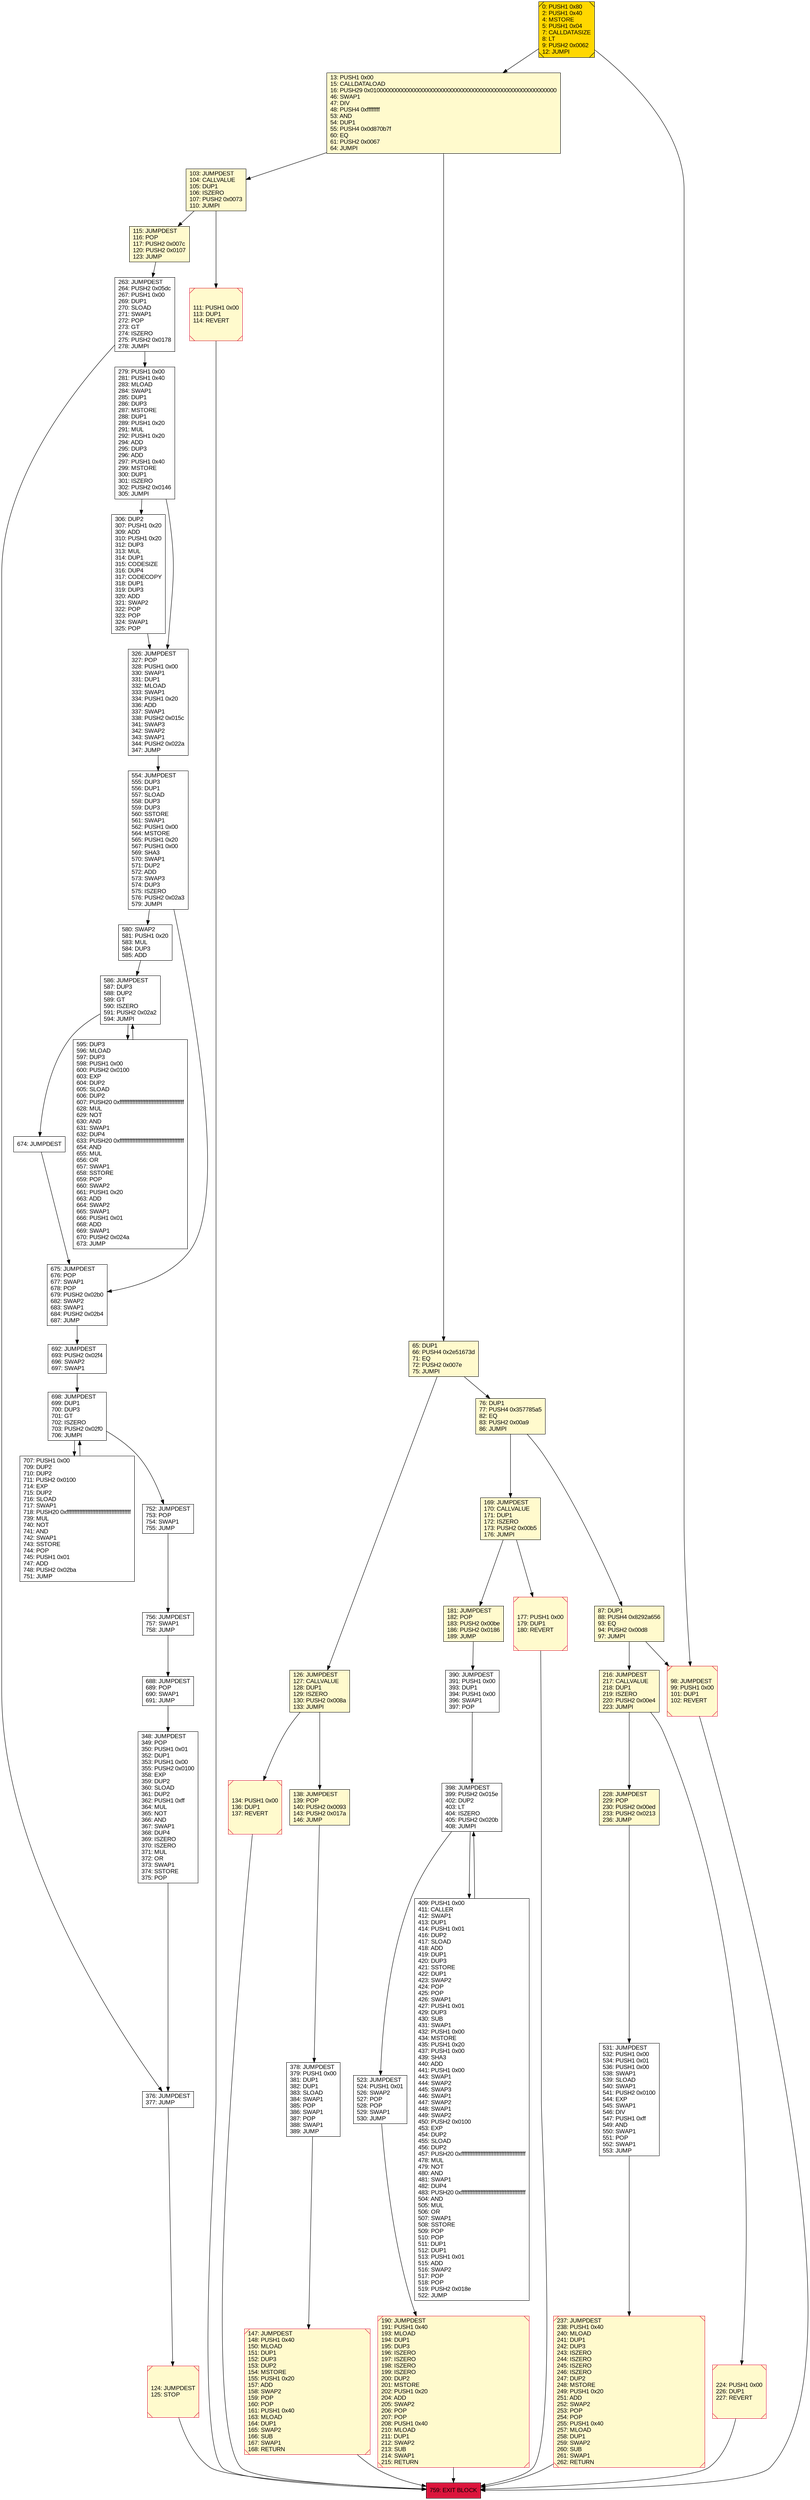 digraph G {
bgcolor=transparent rankdir=UD;
node [shape=box style=filled color=black fillcolor=white fontname=arial fontcolor=black];
126 [label="126: JUMPDEST\l127: CALLVALUE\l128: DUP1\l129: ISZERO\l130: PUSH2 0x008a\l133: JUMPI\l" fillcolor=lemonchiffon ];
707 [label="707: PUSH1 0x00\l709: DUP2\l710: DUP2\l711: PUSH2 0x0100\l714: EXP\l715: DUP2\l716: SLOAD\l717: SWAP1\l718: PUSH20 0xffffffffffffffffffffffffffffffffffffffff\l739: MUL\l740: NOT\l741: AND\l742: SWAP1\l743: SSTORE\l744: POP\l745: PUSH1 0x01\l747: ADD\l748: PUSH2 0x02ba\l751: JUMP\l" ];
224 [label="224: PUSH1 0x00\l226: DUP1\l227: REVERT\l" fillcolor=lemonchiffon shape=Msquare color=crimson ];
756 [label="756: JUMPDEST\l757: SWAP1\l758: JUMP\l" ];
190 [label="190: JUMPDEST\l191: PUSH1 0x40\l193: MLOAD\l194: DUP1\l195: DUP3\l196: ISZERO\l197: ISZERO\l198: ISZERO\l199: ISZERO\l200: DUP2\l201: MSTORE\l202: PUSH1 0x20\l204: ADD\l205: SWAP2\l206: POP\l207: POP\l208: PUSH1 0x40\l210: MLOAD\l211: DUP1\l212: SWAP2\l213: SUB\l214: SWAP1\l215: RETURN\l" fillcolor=lemonchiffon shape=Msquare color=crimson ];
378 [label="378: JUMPDEST\l379: PUSH1 0x00\l381: DUP1\l382: DUP1\l383: SLOAD\l384: SWAP1\l385: POP\l386: SWAP1\l387: POP\l388: SWAP1\l389: JUMP\l" ];
228 [label="228: JUMPDEST\l229: POP\l230: PUSH2 0x00ed\l233: PUSH2 0x0213\l236: JUMP\l" fillcolor=lemonchiffon ];
13 [label="13: PUSH1 0x00\l15: CALLDATALOAD\l16: PUSH29 0x0100000000000000000000000000000000000000000000000000000000\l46: SWAP1\l47: DIV\l48: PUSH4 0xffffffff\l53: AND\l54: DUP1\l55: PUSH4 0x0d870b7f\l60: EQ\l61: PUSH2 0x0067\l64: JUMPI\l" fillcolor=lemonchiffon ];
531 [label="531: JUMPDEST\l532: PUSH1 0x00\l534: PUSH1 0x01\l536: PUSH1 0x00\l538: SWAP1\l539: SLOAD\l540: SWAP1\l541: PUSH2 0x0100\l544: EXP\l545: SWAP1\l546: DIV\l547: PUSH1 0xff\l549: AND\l550: SWAP1\l551: POP\l552: SWAP1\l553: JUMP\l" ];
675 [label="675: JUMPDEST\l676: POP\l677: SWAP1\l678: POP\l679: PUSH2 0x02b0\l682: SWAP2\l683: SWAP1\l684: PUSH2 0x02b4\l687: JUMP\l" ];
87 [label="87: DUP1\l88: PUSH4 0x8292a656\l93: EQ\l94: PUSH2 0x00d8\l97: JUMPI\l" fillcolor=lemonchiffon ];
348 [label="348: JUMPDEST\l349: POP\l350: PUSH1 0x01\l352: DUP1\l353: PUSH1 0x00\l355: PUSH2 0x0100\l358: EXP\l359: DUP2\l360: SLOAD\l361: DUP2\l362: PUSH1 0xff\l364: MUL\l365: NOT\l366: AND\l367: SWAP1\l368: DUP4\l369: ISZERO\l370: ISZERO\l371: MUL\l372: OR\l373: SWAP1\l374: SSTORE\l375: POP\l" ];
523 [label="523: JUMPDEST\l524: PUSH1 0x01\l526: SWAP2\l527: POP\l528: POP\l529: SWAP1\l530: JUMP\l" ];
103 [label="103: JUMPDEST\l104: CALLVALUE\l105: DUP1\l106: ISZERO\l107: PUSH2 0x0073\l110: JUMPI\l" fillcolor=lemonchiffon ];
398 [label="398: JUMPDEST\l399: PUSH2 0x015e\l402: DUP2\l403: LT\l404: ISZERO\l405: PUSH2 0x020b\l408: JUMPI\l" ];
111 [label="111: PUSH1 0x00\l113: DUP1\l114: REVERT\l" fillcolor=lemonchiffon shape=Msquare color=crimson ];
216 [label="216: JUMPDEST\l217: CALLVALUE\l218: DUP1\l219: ISZERO\l220: PUSH2 0x00e4\l223: JUMPI\l" fillcolor=lemonchiffon ];
138 [label="138: JUMPDEST\l139: POP\l140: PUSH2 0x0093\l143: PUSH2 0x017a\l146: JUMP\l" fillcolor=lemonchiffon ];
376 [label="376: JUMPDEST\l377: JUMP\l" ];
177 [label="177: PUSH1 0x00\l179: DUP1\l180: REVERT\l" fillcolor=lemonchiffon shape=Msquare color=crimson ];
595 [label="595: DUP3\l596: MLOAD\l597: DUP3\l598: PUSH1 0x00\l600: PUSH2 0x0100\l603: EXP\l604: DUP2\l605: SLOAD\l606: DUP2\l607: PUSH20 0xffffffffffffffffffffffffffffffffffffffff\l628: MUL\l629: NOT\l630: AND\l631: SWAP1\l632: DUP4\l633: PUSH20 0xffffffffffffffffffffffffffffffffffffffff\l654: AND\l655: MUL\l656: OR\l657: SWAP1\l658: SSTORE\l659: POP\l660: SWAP2\l661: PUSH1 0x20\l663: ADD\l664: SWAP2\l665: SWAP1\l666: PUSH1 0x01\l668: ADD\l669: SWAP1\l670: PUSH2 0x024a\l673: JUMP\l" ];
237 [label="237: JUMPDEST\l238: PUSH1 0x40\l240: MLOAD\l241: DUP1\l242: DUP3\l243: ISZERO\l244: ISZERO\l245: ISZERO\l246: ISZERO\l247: DUP2\l248: MSTORE\l249: PUSH1 0x20\l251: ADD\l252: SWAP2\l253: POP\l254: POP\l255: PUSH1 0x40\l257: MLOAD\l258: DUP1\l259: SWAP2\l260: SUB\l261: SWAP1\l262: RETURN\l" fillcolor=lemonchiffon shape=Msquare color=crimson ];
326 [label="326: JUMPDEST\l327: POP\l328: PUSH1 0x00\l330: SWAP1\l331: DUP1\l332: MLOAD\l333: SWAP1\l334: PUSH1 0x20\l336: ADD\l337: SWAP1\l338: PUSH2 0x015c\l341: SWAP3\l342: SWAP2\l343: SWAP1\l344: PUSH2 0x022a\l347: JUMP\l" ];
169 [label="169: JUMPDEST\l170: CALLVALUE\l171: DUP1\l172: ISZERO\l173: PUSH2 0x00b5\l176: JUMPI\l" fillcolor=lemonchiffon ];
692 [label="692: JUMPDEST\l693: PUSH2 0x02f4\l696: SWAP2\l697: SWAP1\l" ];
554 [label="554: JUMPDEST\l555: DUP3\l556: DUP1\l557: SLOAD\l558: DUP3\l559: DUP3\l560: SSTORE\l561: SWAP1\l562: PUSH1 0x00\l564: MSTORE\l565: PUSH1 0x20\l567: PUSH1 0x00\l569: SHA3\l570: SWAP1\l571: DUP2\l572: ADD\l573: SWAP3\l574: DUP3\l575: ISZERO\l576: PUSH2 0x02a3\l579: JUMPI\l" ];
580 [label="580: SWAP2\l581: PUSH1 0x20\l583: MUL\l584: DUP3\l585: ADD\l" ];
698 [label="698: JUMPDEST\l699: DUP1\l700: DUP3\l701: GT\l702: ISZERO\l703: PUSH2 0x02f0\l706: JUMPI\l" ];
390 [label="390: JUMPDEST\l391: PUSH1 0x00\l393: DUP1\l394: PUSH1 0x00\l396: SWAP1\l397: POP\l" ];
409 [label="409: PUSH1 0x00\l411: CALLER\l412: SWAP1\l413: DUP1\l414: PUSH1 0x01\l416: DUP2\l417: SLOAD\l418: ADD\l419: DUP1\l420: DUP3\l421: SSTORE\l422: DUP1\l423: SWAP2\l424: POP\l425: POP\l426: SWAP1\l427: PUSH1 0x01\l429: DUP3\l430: SUB\l431: SWAP1\l432: PUSH1 0x00\l434: MSTORE\l435: PUSH1 0x20\l437: PUSH1 0x00\l439: SHA3\l440: ADD\l441: PUSH1 0x00\l443: SWAP1\l444: SWAP2\l445: SWAP3\l446: SWAP1\l447: SWAP2\l448: SWAP1\l449: SWAP2\l450: PUSH2 0x0100\l453: EXP\l454: DUP2\l455: SLOAD\l456: DUP2\l457: PUSH20 0xffffffffffffffffffffffffffffffffffffffff\l478: MUL\l479: NOT\l480: AND\l481: SWAP1\l482: DUP4\l483: PUSH20 0xffffffffffffffffffffffffffffffffffffffff\l504: AND\l505: MUL\l506: OR\l507: SWAP1\l508: SSTORE\l509: POP\l510: POP\l511: DUP1\l512: DUP1\l513: PUSH1 0x01\l515: ADD\l516: SWAP2\l517: POP\l518: POP\l519: PUSH2 0x018e\l522: JUMP\l" ];
147 [label="147: JUMPDEST\l148: PUSH1 0x40\l150: MLOAD\l151: DUP1\l152: DUP3\l153: DUP2\l154: MSTORE\l155: PUSH1 0x20\l157: ADD\l158: SWAP2\l159: POP\l160: POP\l161: PUSH1 0x40\l163: MLOAD\l164: DUP1\l165: SWAP2\l166: SUB\l167: SWAP1\l168: RETURN\l" fillcolor=lemonchiffon shape=Msquare color=crimson ];
688 [label="688: JUMPDEST\l689: POP\l690: SWAP1\l691: JUMP\l" ];
752 [label="752: JUMPDEST\l753: POP\l754: SWAP1\l755: JUMP\l" ];
306 [label="306: DUP2\l307: PUSH1 0x20\l309: ADD\l310: PUSH1 0x20\l312: DUP3\l313: MUL\l314: DUP1\l315: CODESIZE\l316: DUP4\l317: CODECOPY\l318: DUP1\l319: DUP3\l320: ADD\l321: SWAP2\l322: POP\l323: POP\l324: SWAP1\l325: POP\l" ];
586 [label="586: JUMPDEST\l587: DUP3\l588: DUP2\l589: GT\l590: ISZERO\l591: PUSH2 0x02a2\l594: JUMPI\l" ];
0 [label="0: PUSH1 0x80\l2: PUSH1 0x40\l4: MSTORE\l5: PUSH1 0x04\l7: CALLDATASIZE\l8: LT\l9: PUSH2 0x0062\l12: JUMPI\l" fillcolor=lemonchiffon shape=Msquare fillcolor=gold ];
279 [label="279: PUSH1 0x00\l281: PUSH1 0x40\l283: MLOAD\l284: SWAP1\l285: DUP1\l286: DUP3\l287: MSTORE\l288: DUP1\l289: PUSH1 0x20\l291: MUL\l292: PUSH1 0x20\l294: ADD\l295: DUP3\l296: ADD\l297: PUSH1 0x40\l299: MSTORE\l300: DUP1\l301: ISZERO\l302: PUSH2 0x0146\l305: JUMPI\l" ];
98 [label="98: JUMPDEST\l99: PUSH1 0x00\l101: DUP1\l102: REVERT\l" fillcolor=lemonchiffon shape=Msquare color=crimson ];
134 [label="134: PUSH1 0x00\l136: DUP1\l137: REVERT\l" fillcolor=lemonchiffon shape=Msquare color=crimson ];
124 [label="124: JUMPDEST\l125: STOP\l" fillcolor=lemonchiffon shape=Msquare color=crimson ];
76 [label="76: DUP1\l77: PUSH4 0x357785a5\l82: EQ\l83: PUSH2 0x00a9\l86: JUMPI\l" fillcolor=lemonchiffon ];
65 [label="65: DUP1\l66: PUSH4 0x2e51673d\l71: EQ\l72: PUSH2 0x007e\l75: JUMPI\l" fillcolor=lemonchiffon ];
674 [label="674: JUMPDEST\l" ];
181 [label="181: JUMPDEST\l182: POP\l183: PUSH2 0x00be\l186: PUSH2 0x0186\l189: JUMP\l" fillcolor=lemonchiffon ];
759 [label="759: EXIT BLOCK\l" fillcolor=crimson ];
263 [label="263: JUMPDEST\l264: PUSH2 0x05dc\l267: PUSH1 0x00\l269: DUP1\l270: SLOAD\l271: SWAP1\l272: POP\l273: GT\l274: ISZERO\l275: PUSH2 0x0178\l278: JUMPI\l" ];
115 [label="115: JUMPDEST\l116: POP\l117: PUSH2 0x007c\l120: PUSH2 0x0107\l123: JUMP\l" fillcolor=lemonchiffon ];
169 -> 177;
326 -> 554;
103 -> 111;
279 -> 306;
348 -> 376;
523 -> 190;
586 -> 674;
13 -> 103;
216 -> 224;
554 -> 580;
126 -> 138;
98 -> 759;
531 -> 237;
675 -> 692;
124 -> 759;
756 -> 688;
378 -> 147;
237 -> 759;
376 -> 124;
688 -> 348;
224 -> 759;
263 -> 376;
111 -> 759;
580 -> 586;
0 -> 98;
65 -> 76;
398 -> 523;
115 -> 263;
228 -> 531;
87 -> 216;
692 -> 698;
138 -> 378;
216 -> 228;
134 -> 759;
390 -> 398;
398 -> 409;
409 -> 398;
554 -> 675;
147 -> 759;
698 -> 707;
707 -> 698;
263 -> 279;
87 -> 98;
752 -> 756;
0 -> 13;
169 -> 181;
126 -> 134;
177 -> 759;
181 -> 390;
65 -> 126;
674 -> 675;
76 -> 87;
13 -> 65;
306 -> 326;
586 -> 595;
595 -> 586;
279 -> 326;
190 -> 759;
103 -> 115;
76 -> 169;
698 -> 752;
}